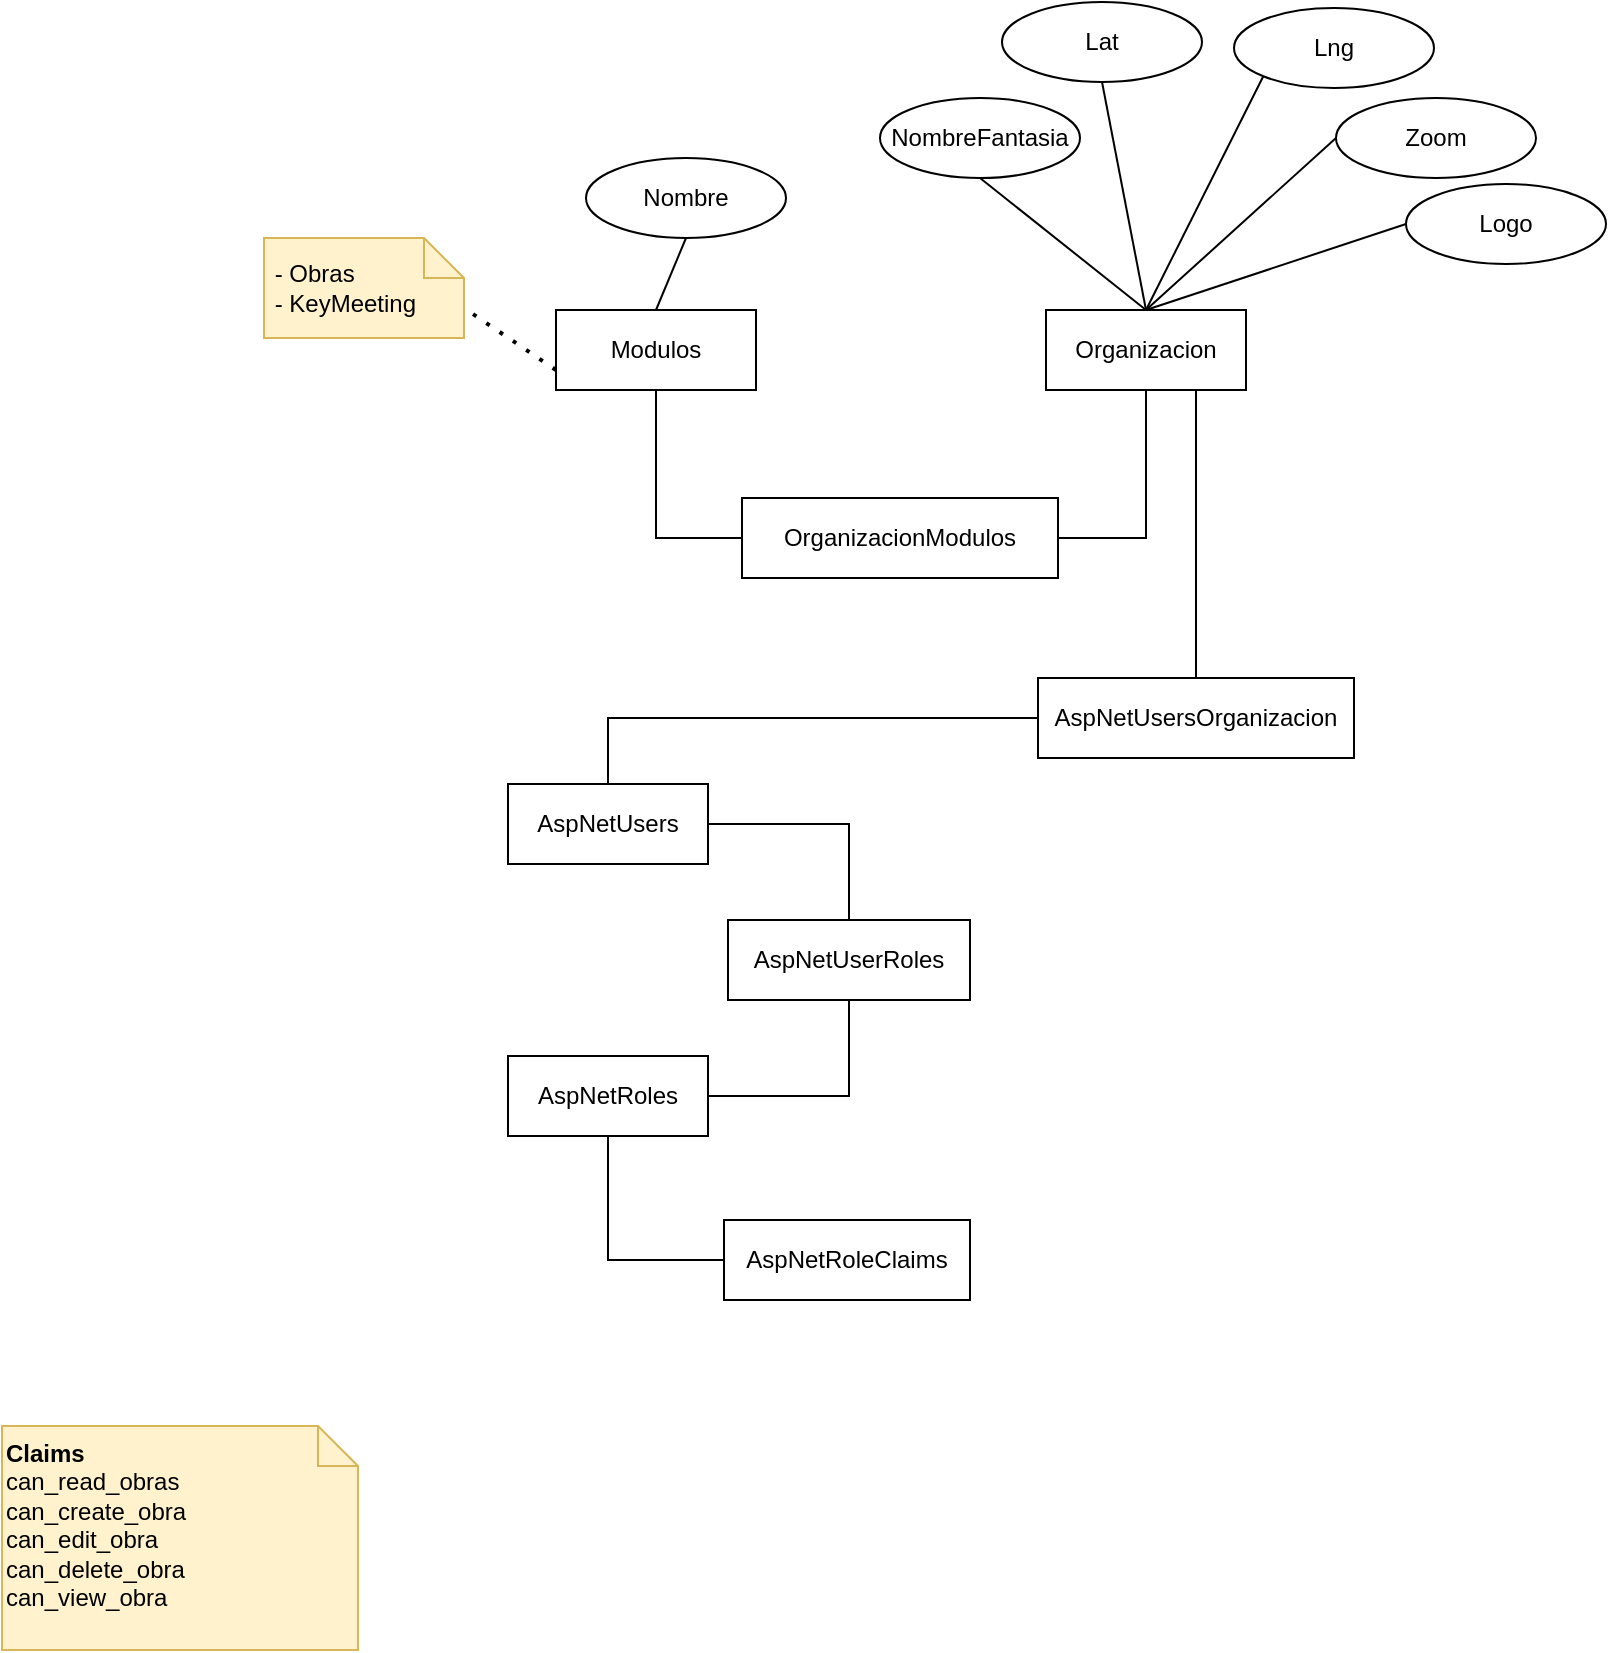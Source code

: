 <mxfile version="21.7.5" type="github">
  <diagram name="Página-1" id="sLxuqajCXeq4VcmaUZGw">
    <mxGraphModel dx="1834" dy="1150" grid="0" gridSize="10" guides="1" tooltips="1" connect="1" arrows="1" fold="1" page="0" pageScale="1" pageWidth="827" pageHeight="1169" math="0" shadow="0">
      <root>
        <mxCell id="0" />
        <mxCell id="1" parent="0" />
        <mxCell id="7lHJPegdZruPI4kEcz9y-1" value="Modulos" style="whiteSpace=wrap;html=1;align=center;" parent="1" vertex="1">
          <mxGeometry x="67" y="142" width="100" height="40" as="geometry" />
        </mxCell>
        <mxCell id="7lHJPegdZruPI4kEcz9y-2" value="Organizacion" style="whiteSpace=wrap;html=1;align=center;" parent="1" vertex="1">
          <mxGeometry x="312" y="142" width="100" height="40" as="geometry" />
        </mxCell>
        <mxCell id="7lHJPegdZruPI4kEcz9y-3" value="NombreFantasia" style="ellipse;whiteSpace=wrap;html=1;align=center;" parent="1" vertex="1">
          <mxGeometry x="229" y="36" width="100" height="40" as="geometry" />
        </mxCell>
        <mxCell id="7lHJPegdZruPI4kEcz9y-4" value="Lng" style="ellipse;whiteSpace=wrap;html=1;align=center;" parent="1" vertex="1">
          <mxGeometry x="406" y="-9" width="100" height="40" as="geometry" />
        </mxCell>
        <mxCell id="7lHJPegdZruPI4kEcz9y-5" value="Lat" style="ellipse;whiteSpace=wrap;html=1;align=center;" parent="1" vertex="1">
          <mxGeometry x="290" y="-12" width="100" height="40" as="geometry" />
        </mxCell>
        <mxCell id="7lHJPegdZruPI4kEcz9y-6" value="Zoom" style="ellipse;whiteSpace=wrap;html=1;align=center;" parent="1" vertex="1">
          <mxGeometry x="457" y="36" width="100" height="40" as="geometry" />
        </mxCell>
        <mxCell id="7lHJPegdZruPI4kEcz9y-7" value="Logo" style="ellipse;whiteSpace=wrap;html=1;align=center;" parent="1" vertex="1">
          <mxGeometry x="492" y="79" width="100" height="40" as="geometry" />
        </mxCell>
        <mxCell id="7lHJPegdZruPI4kEcz9y-8" value="" style="endArrow=none;html=1;rounded=0;exitX=0.5;exitY=0;exitDx=0;exitDy=0;entryX=0.5;entryY=1;entryDx=0;entryDy=0;" parent="1" source="7lHJPegdZruPI4kEcz9y-2" target="7lHJPegdZruPI4kEcz9y-3" edge="1">
          <mxGeometry relative="1" as="geometry">
            <mxPoint x="212" y="230" as="sourcePoint" />
            <mxPoint x="372" y="230" as="targetPoint" />
          </mxGeometry>
        </mxCell>
        <mxCell id="7lHJPegdZruPI4kEcz9y-9" value="" style="endArrow=none;html=1;rounded=0;exitX=0.5;exitY=0;exitDx=0;exitDy=0;entryX=0.5;entryY=1;entryDx=0;entryDy=0;" parent="1" source="7lHJPegdZruPI4kEcz9y-2" target="7lHJPegdZruPI4kEcz9y-5" edge="1">
          <mxGeometry relative="1" as="geometry">
            <mxPoint x="372" y="152" as="sourcePoint" />
            <mxPoint x="393" y="77" as="targetPoint" />
          </mxGeometry>
        </mxCell>
        <mxCell id="7lHJPegdZruPI4kEcz9y-10" value="" style="endArrow=none;html=1;rounded=0;exitX=0.5;exitY=0;exitDx=0;exitDy=0;entryX=0;entryY=1;entryDx=0;entryDy=0;" parent="1" source="7lHJPegdZruPI4kEcz9y-2" target="7lHJPegdZruPI4kEcz9y-4" edge="1">
          <mxGeometry relative="1" as="geometry">
            <mxPoint x="372" y="152" as="sourcePoint" />
            <mxPoint x="464" y="54" as="targetPoint" />
          </mxGeometry>
        </mxCell>
        <mxCell id="7lHJPegdZruPI4kEcz9y-11" value="" style="endArrow=none;html=1;rounded=0;exitX=0.5;exitY=0;exitDx=0;exitDy=0;entryX=0;entryY=0.5;entryDx=0;entryDy=0;" parent="1" source="7lHJPegdZruPI4kEcz9y-2" target="7lHJPegdZruPI4kEcz9y-6" edge="1">
          <mxGeometry relative="1" as="geometry">
            <mxPoint x="372" y="152" as="sourcePoint" />
            <mxPoint x="495" y="82" as="targetPoint" />
          </mxGeometry>
        </mxCell>
        <mxCell id="7lHJPegdZruPI4kEcz9y-12" value="" style="endArrow=none;html=1;rounded=0;exitX=0.5;exitY=0;exitDx=0;exitDy=0;entryX=0;entryY=0.5;entryDx=0;entryDy=0;" parent="1" source="7lHJPegdZruPI4kEcz9y-2" target="7lHJPegdZruPI4kEcz9y-7" edge="1">
          <mxGeometry relative="1" as="geometry">
            <mxPoint x="372" y="152" as="sourcePoint" />
            <mxPoint x="529" y="127" as="targetPoint" />
          </mxGeometry>
        </mxCell>
        <mxCell id="7lHJPegdZruPI4kEcz9y-13" value="Nombre" style="ellipse;whiteSpace=wrap;html=1;align=center;" parent="1" vertex="1">
          <mxGeometry x="82" y="66" width="100" height="40" as="geometry" />
        </mxCell>
        <mxCell id="7lHJPegdZruPI4kEcz9y-14" value="" style="endArrow=none;html=1;rounded=0;exitX=0.5;exitY=0;exitDx=0;exitDy=0;entryX=0.5;entryY=1;entryDx=0;entryDy=0;" parent="1" source="7lHJPegdZruPI4kEcz9y-1" target="7lHJPegdZruPI4kEcz9y-13" edge="1">
          <mxGeometry relative="1" as="geometry">
            <mxPoint x="372" y="152" as="sourcePoint" />
            <mxPoint x="289" y="86" as="targetPoint" />
          </mxGeometry>
        </mxCell>
        <mxCell id="7lHJPegdZruPI4kEcz9y-15" value="AspNetUsers" style="whiteSpace=wrap;html=1;align=center;" parent="1" vertex="1">
          <mxGeometry x="43" y="379" width="100" height="40" as="geometry" />
        </mxCell>
        <mxCell id="7lHJPegdZruPI4kEcz9y-16" value="OrganizacionModulos" style="whiteSpace=wrap;html=1;align=center;" parent="1" vertex="1">
          <mxGeometry x="160" y="236" width="158" height="40" as="geometry" />
        </mxCell>
        <mxCell id="7lHJPegdZruPI4kEcz9y-17" value="" style="endArrow=none;html=1;rounded=0;exitX=0.5;exitY=1;exitDx=0;exitDy=0;entryX=0;entryY=0.5;entryDx=0;entryDy=0;edgeStyle=orthogonalEdgeStyle;" parent="1" source="7lHJPegdZruPI4kEcz9y-1" target="7lHJPegdZruPI4kEcz9y-16" edge="1">
          <mxGeometry relative="1" as="geometry">
            <mxPoint x="127" y="152" as="sourcePoint" />
            <mxPoint x="142" y="116" as="targetPoint" />
          </mxGeometry>
        </mxCell>
        <mxCell id="7lHJPegdZruPI4kEcz9y-18" value="" style="endArrow=none;html=1;rounded=0;exitX=0.5;exitY=1;exitDx=0;exitDy=0;entryX=1;entryY=0.5;entryDx=0;entryDy=0;edgeStyle=orthogonalEdgeStyle;" parent="1" source="7lHJPegdZruPI4kEcz9y-2" target="7lHJPegdZruPI4kEcz9y-16" edge="1">
          <mxGeometry relative="1" as="geometry">
            <mxPoint x="127" y="192" as="sourcePoint" />
            <mxPoint x="170" y="266" as="targetPoint" />
          </mxGeometry>
        </mxCell>
        <mxCell id="7lHJPegdZruPI4kEcz9y-19" value="AspNetRoles" style="whiteSpace=wrap;html=1;align=center;" parent="1" vertex="1">
          <mxGeometry x="43" y="515" width="100" height="40" as="geometry" />
        </mxCell>
        <mxCell id="7lHJPegdZruPI4kEcz9y-20" value="AspNetUserRoles" style="whiteSpace=wrap;html=1;align=center;" parent="1" vertex="1">
          <mxGeometry x="153" y="447" width="121" height="40" as="geometry" />
        </mxCell>
        <mxCell id="7lHJPegdZruPI4kEcz9y-21" value="AspNetRoleClaims" style="whiteSpace=wrap;html=1;align=center;" parent="1" vertex="1">
          <mxGeometry x="151" y="597" width="123" height="40" as="geometry" />
        </mxCell>
        <mxCell id="7lHJPegdZruPI4kEcz9y-22" value="" style="endArrow=none;html=1;rounded=0;exitX=0.5;exitY=0;exitDx=0;exitDy=0;entryX=1;entryY=0.5;entryDx=0;entryDy=0;edgeStyle=orthogonalEdgeStyle;" parent="1" source="7lHJPegdZruPI4kEcz9y-20" target="7lHJPegdZruPI4kEcz9y-15" edge="1">
          <mxGeometry relative="1" as="geometry">
            <mxPoint x="212" y="498" as="sourcePoint" />
            <mxPoint x="372" y="498" as="targetPoint" />
          </mxGeometry>
        </mxCell>
        <mxCell id="7lHJPegdZruPI4kEcz9y-23" value="" style="endArrow=none;html=1;rounded=0;exitX=1;exitY=0.5;exitDx=0;exitDy=0;entryX=0.5;entryY=1;entryDx=0;entryDy=0;edgeStyle=orthogonalEdgeStyle;" parent="1" source="7lHJPegdZruPI4kEcz9y-19" target="7lHJPegdZruPI4kEcz9y-20" edge="1">
          <mxGeometry relative="1" as="geometry">
            <mxPoint x="212" y="498" as="sourcePoint" />
            <mxPoint x="372" y="498" as="targetPoint" />
          </mxGeometry>
        </mxCell>
        <mxCell id="7lHJPegdZruPI4kEcz9y-24" value="" style="endArrow=none;html=1;rounded=0;exitX=0.5;exitY=1;exitDx=0;exitDy=0;entryX=0;entryY=0.5;entryDx=0;entryDy=0;edgeStyle=orthogonalEdgeStyle;" parent="1" source="7lHJPegdZruPI4kEcz9y-19" target="7lHJPegdZruPI4kEcz9y-21" edge="1">
          <mxGeometry relative="1" as="geometry">
            <mxPoint x="212" y="498" as="sourcePoint" />
            <mxPoint x="372" y="498" as="targetPoint" />
          </mxGeometry>
        </mxCell>
        <mxCell id="K9NDLCsNyoqZcC6Khb1a-1" value="AspNetUsersOrganizacion" style="whiteSpace=wrap;html=1;align=center;" vertex="1" parent="1">
          <mxGeometry x="308" y="326" width="158" height="40" as="geometry" />
        </mxCell>
        <mxCell id="K9NDLCsNyoqZcC6Khb1a-2" value="" style="endArrow=none;html=1;rounded=0;exitX=0;exitY=0.5;exitDx=0;exitDy=0;entryX=0.5;entryY=0;entryDx=0;entryDy=0;edgeStyle=orthogonalEdgeStyle;" edge="1" parent="1" source="K9NDLCsNyoqZcC6Khb1a-1" target="7lHJPegdZruPI4kEcz9y-15">
          <mxGeometry relative="1" as="geometry">
            <mxPoint x="224" y="457" as="sourcePoint" />
            <mxPoint x="153" y="409" as="targetPoint" />
          </mxGeometry>
        </mxCell>
        <mxCell id="K9NDLCsNyoqZcC6Khb1a-3" value="" style="endArrow=none;html=1;rounded=0;entryX=0.5;entryY=0;entryDx=0;entryDy=0;edgeStyle=orthogonalEdgeStyle;exitX=0.75;exitY=1;exitDx=0;exitDy=0;" edge="1" parent="1" source="7lHJPegdZruPI4kEcz9y-2" target="K9NDLCsNyoqZcC6Khb1a-1">
          <mxGeometry relative="1" as="geometry">
            <mxPoint x="408" y="233" as="sourcePoint" />
            <mxPoint x="103" y="389" as="targetPoint" />
          </mxGeometry>
        </mxCell>
        <mxCell id="K9NDLCsNyoqZcC6Khb1a-4" value="&amp;nbsp;- Obras&lt;br&gt;&amp;nbsp;- KeyMeeting" style="shape=note;size=20;whiteSpace=wrap;html=1;align=left;fillColor=#fff2cc;strokeColor=#d6b656;" vertex="1" parent="1">
          <mxGeometry x="-79" y="106" width="100" height="50" as="geometry" />
        </mxCell>
        <mxCell id="K9NDLCsNyoqZcC6Khb1a-6" value="" style="endArrow=none;dashed=1;html=1;dashPattern=1 3;strokeWidth=2;rounded=0;exitX=0;exitY=0.75;exitDx=0;exitDy=0;entryX=0;entryY=0;entryDx=100;entryDy=35;entryPerimeter=0;" edge="1" parent="1" source="7lHJPegdZruPI4kEcz9y-1" target="K9NDLCsNyoqZcC6Khb1a-4">
          <mxGeometry width="50" height="50" relative="1" as="geometry">
            <mxPoint x="292" y="368" as="sourcePoint" />
            <mxPoint x="21" y="152" as="targetPoint" />
          </mxGeometry>
        </mxCell>
        <mxCell id="K9NDLCsNyoqZcC6Khb1a-7" value="&lt;b&gt;Claims&lt;/b&gt;&lt;br&gt;can_read_obras&lt;br&gt;can_create_obra&lt;br&gt;can_edit_obra&lt;br&gt;can_delete_obra&lt;br&gt;can_view_obra" style="shape=note;size=20;whiteSpace=wrap;html=1;align=left;fillColor=#fff2cc;strokeColor=#d6b656;verticalAlign=top;" vertex="1" parent="1">
          <mxGeometry x="-210" y="700" width="178" height="112" as="geometry" />
        </mxCell>
      </root>
    </mxGraphModel>
  </diagram>
</mxfile>
